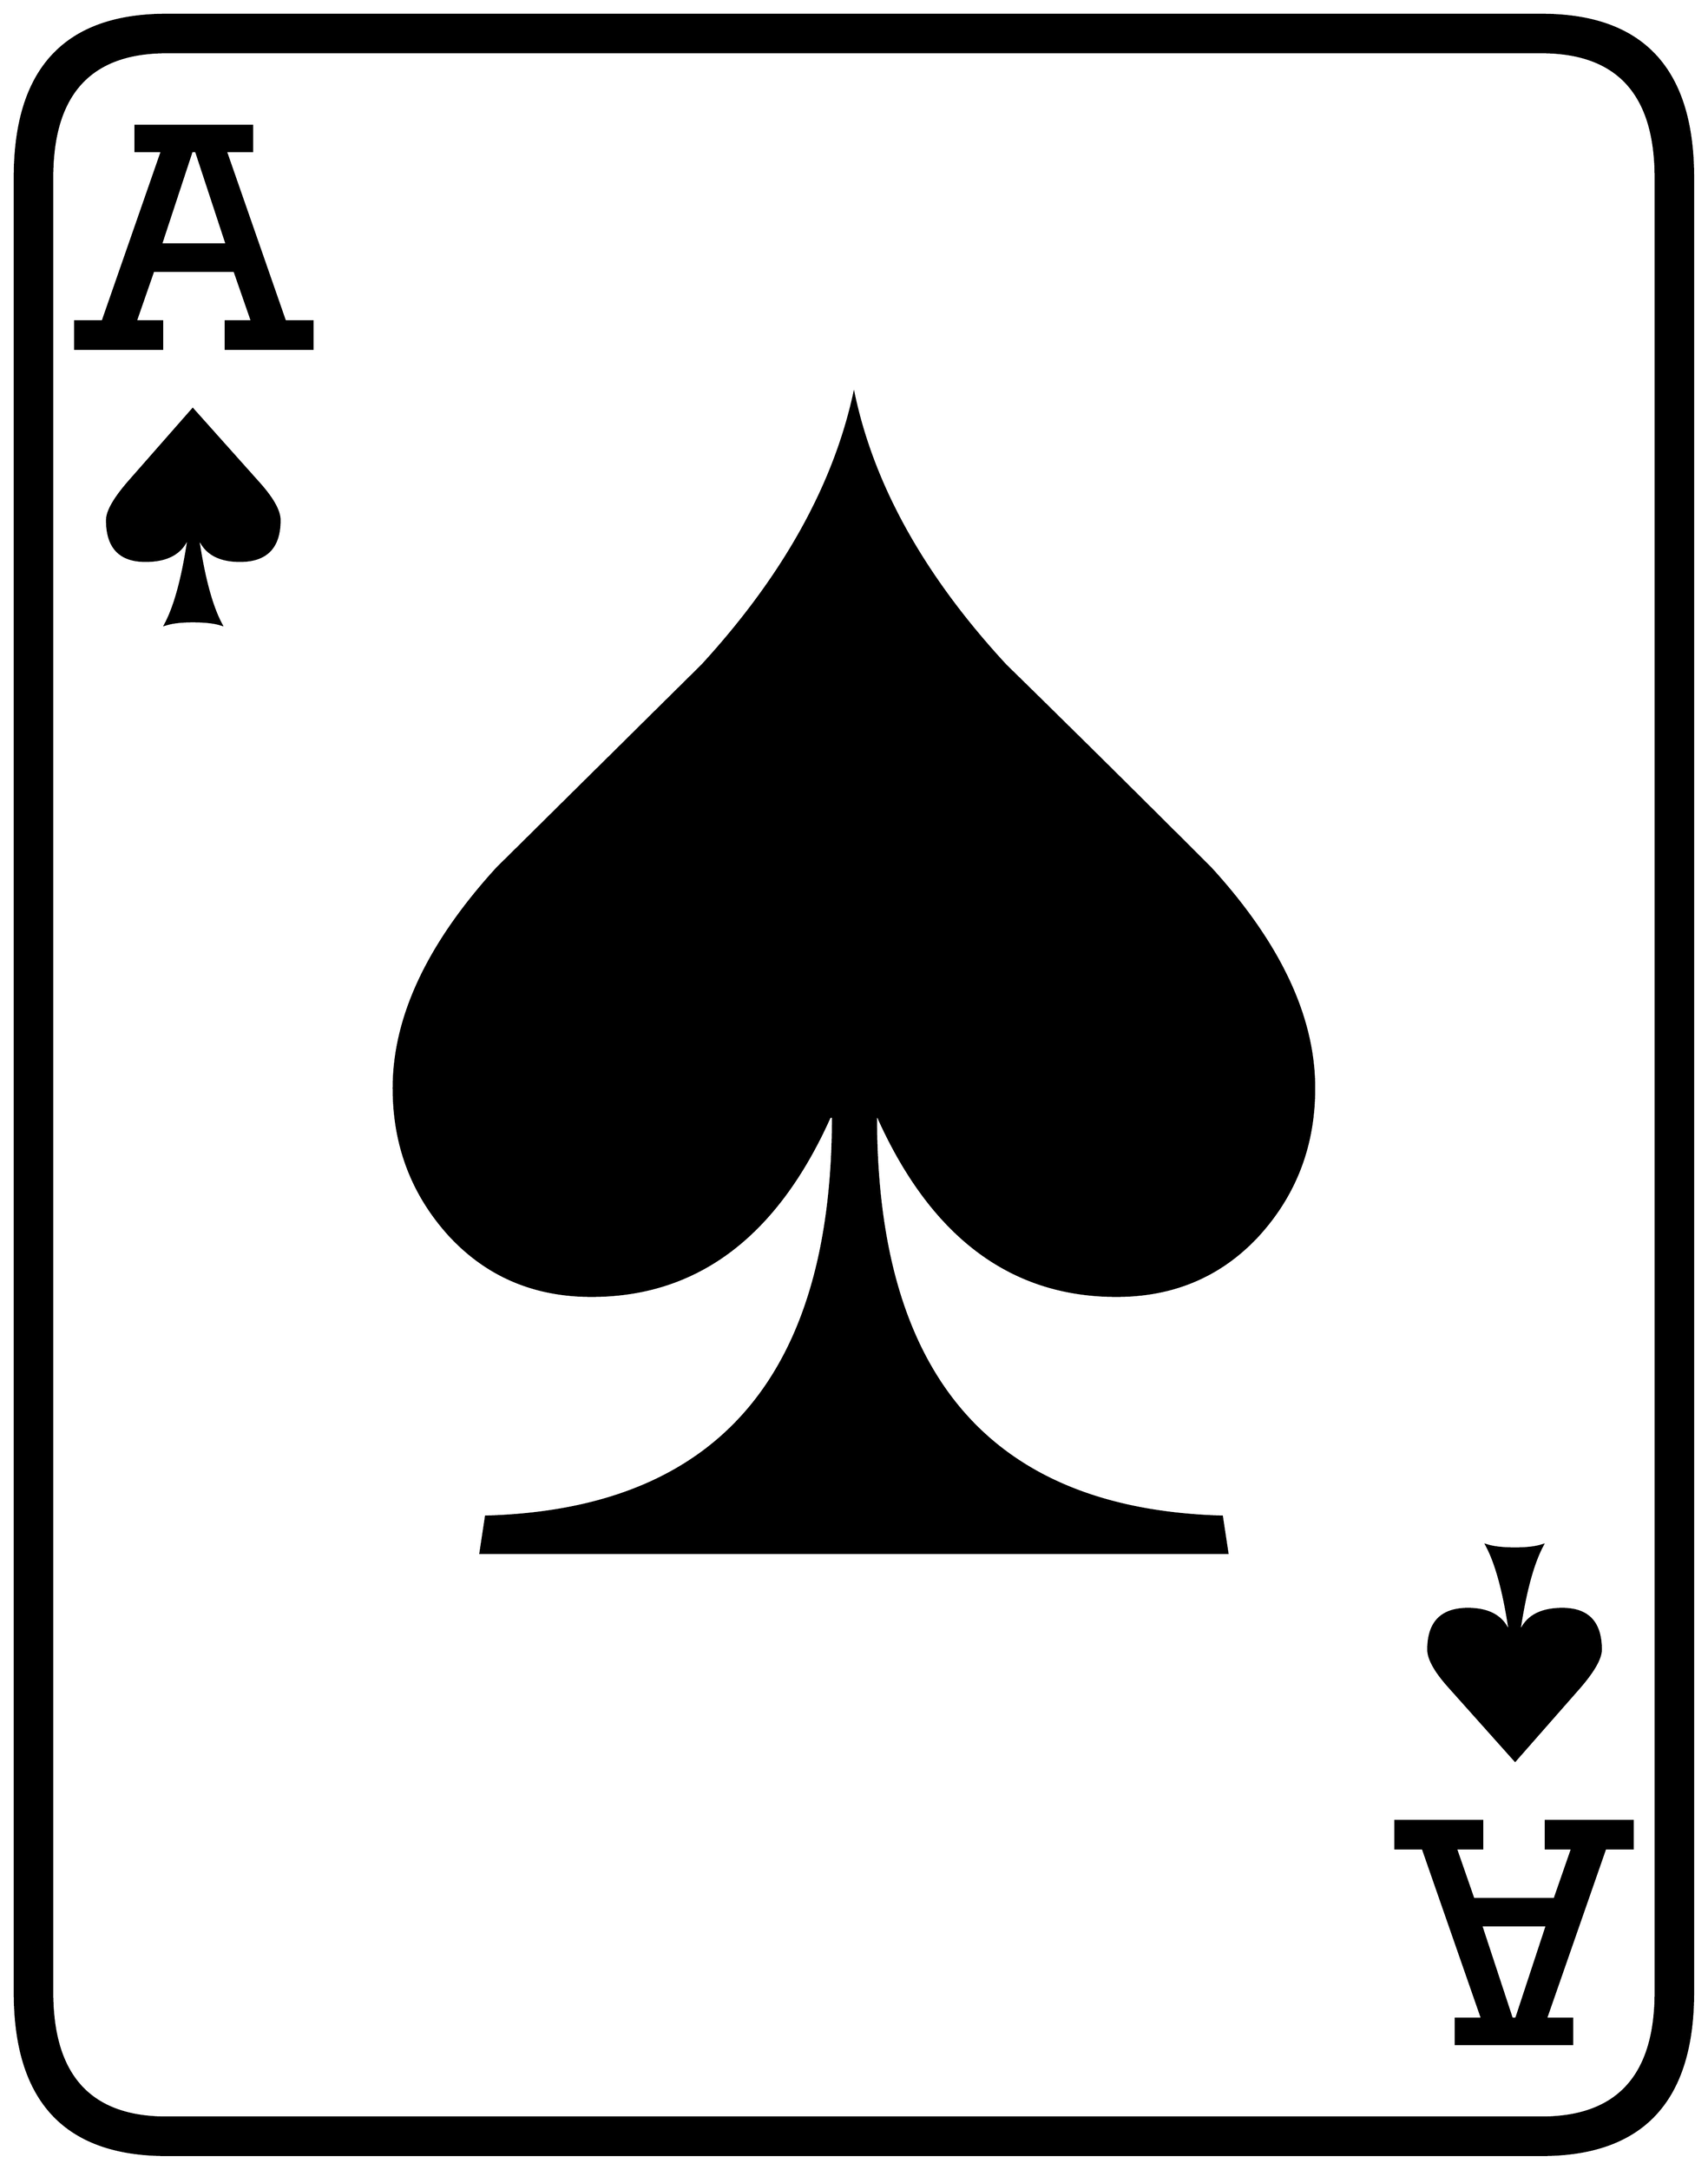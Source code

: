 


\begin{tikzpicture}[y=0.80pt, x=0.80pt, yscale=-1.0, xscale=1.0, inner sep=0pt, outer sep=0pt]
\begin{scope}[shift={(100.0,1706.0)},nonzero rule]
  \path[draw=.,fill=.,line width=1.600pt] (1578.0,244.0) .. controls
    (1578.0,342.667) and (1532.0,392.0) .. (1440.0,392.0) --
    (188.0,392.0) .. controls (96.0,392.0) and (50.0,342.667) ..
    (50.0,244.0) -- (50.0,-1408.0) .. controls (50.0,-1506.667)
    and (96.0,-1556.0) .. (188.0,-1556.0) -- (1440.0,-1556.0) ..
    controls (1532.0,-1556.0) and (1578.0,-1506.667) ..
    (1578.0,-1408.0) -- (1578.0,244.0) -- cycle(1544.0,244.0) --
    (1544.0,-1408.0) .. controls (1544.0,-1484.0) and
    (1509.333,-1522.0) .. (1440.0,-1522.0) -- (188.0,-1522.0) ..
    controls (118.667,-1522.0) and (84.0,-1484.0) ..
    (84.0,-1408.0) -- (84.0,244.0) .. controls (84.0,320.0) and
    (118.667,358.0) .. (188.0,358.0) -- (1440.0,358.0) .. controls
    (1509.333,358.0) and (1544.0,320.0) .. (1544.0,244.0) --
    cycle(321.0,-1252.0) -- (242.0,-1252.0) -- (242.0,-1277.0)
    -- (266.0,-1277.0) -- (250.0,-1323.0) -- (176.0,-1323.0) --
    (160.0,-1277.0) -- (184.0,-1277.0) -- (184.0,-1252.0) --
    (105.0,-1252.0) -- (105.0,-1277.0) -- (130.0,-1277.0) --
    (184.0,-1432.0) -- (160.0,-1432.0) -- (160.0,-1455.0) --
    (266.0,-1455.0) -- (266.0,-1432.0) -- (242.0,-1432.0) --
    (296.0,-1277.0) -- (321.0,-1277.0) -- (321.0,-1252.0) --
    cycle(1233.0,-579.0) .. controls (1233.0,-527.0) and
    (1216.0,-482.333) .. (1182.0,-445.0) .. controls
    (1148.0,-408.333) and (1105.0,-390.0) .. (1053.0,-390.0) ..
    controls (957.0,-390.0) and (884.667,-444.333) .. (836.0,-553.0)
    -- (834.0,-553.0) .. controls (834.0,-316.333) and
    (939.0,-195.0) .. (1149.0,-189.0) -- (1154.0,-156.0) --
    (474.0,-156.0) -- (479.0,-189.0) .. controls (689.667,-195.0)
    and (795.0,-316.333) .. (795.0,-553.0) -- (792.0,-553.0) ..
    controls (743.333,-444.333) and (671.0,-390.0) .. (575.0,-390.0)
    .. controls (523.0,-390.0) and (480.0,-408.333) ..
    (446.0,-445.0) .. controls (412.0,-482.333) and (395.0,-527.0)
    .. (395.0,-579.0) .. controls (395.0,-643.667) and
    (426.333,-710.333) .. (489.0,-779.0) .. controls (551.0,-840.333)
    and (613.333,-902.0) .. (676.0,-964.0) .. controls
    (749.333,-1044.0) and (795.333,-1126.0) .. (814.0,-1210.0) ..
    controls (832.0,-1126.0) and (878.0,-1044.0) ..
    (952.0,-964.0) .. controls (1014.667,-902.667) and
    (1077.0,-841.0) .. (1139.0,-779.0) .. controls
    (1201.667,-710.333) and (1233.0,-643.667) .. (1233.0,-579.0) --
    cycle(1494.0,-68.0) .. controls (1494.0,-60.0) and
    (1487.333,-48.333) .. (1474.0,-33.0) -- (1416.0,33.0) --
    (1357.0,-33.0) .. controls (1343.667,-47.667) and (1337.0,-59.333)
    .. (1337.0,-68.0) .. controls (1337.0,-92.667) and
    (1349.0,-105.0) .. (1373.0,-105.0) .. controls
    (1394.333,-105.0) and (1407.333,-96.333) .. (1412.0,-79.0) ..
    controls (1406.667,-117.667) and (1399.333,-145.667) ..
    (1390.0,-163.0) .. controls (1396.0,-161.0) and
    (1404.667,-160.0) .. (1416.0,-160.0) .. controls
    (1426.667,-160.0) and (1435.0,-161.0) .. (1441.0,-163.0) ..
    controls (1431.667,-145.667) and (1424.333,-117.667) ..
    (1419.0,-79.0) .. controls (1423.667,-96.333) and
    (1437.0,-105.0) .. (1459.0,-105.0) .. controls
    (1482.333,-105.0) and (1494.0,-92.667) .. (1494.0,-68.0) --
    cycle(291.0,-1096.0) .. controls (291.0,-1071.333) and
    (279.0,-1059.0) .. (255.0,-1059.0) .. controls
    (233.667,-1059.0) and (220.667,-1067.667) .. (216.0,-1085.0) ..
    controls (221.333,-1046.333) and (228.667,-1018.333) ..
    (238.0,-1001.0) .. controls (232.0,-1003.0) and
    (223.333,-1004.0) .. (212.0,-1004.0) .. controls
    (201.333,-1004.0) and (193.0,-1003.0) .. (187.0,-1001.0) ..
    controls (196.333,-1018.333) and (203.667,-1046.333) ..
    (209.0,-1085.0) .. controls (204.333,-1067.667) and
    (191.0,-1059.0) .. (169.0,-1059.0) .. controls
    (145.667,-1059.0) and (134.0,-1071.333) .. (134.0,-1096.0) ..
    controls (134.0,-1104.0) and (140.667,-1115.667) ..
    (154.0,-1131.0) -- (212.0,-1197.0) -- (271.0,-1131.0) ..
    controls (284.333,-1116.333) and (291.0,-1104.667) ..
    (291.0,-1096.0) -- cycle(1523.0,113.0) -- (1498.0,113.0) --
    (1444.0,268.0) -- (1468.0,268.0) -- (1468.0,291.0) --
    (1362.0,291.0) -- (1362.0,268.0) -- (1386.0,268.0) --
    (1332.0,113.0) -- (1307.0,113.0) -- (1307.0,88.0) --
    (1386.0,88.0) -- (1386.0,113.0) -- (1362.0,113.0) --
    (1378.0,159.0) -- (1452.0,159.0) -- (1468.0,113.0) --
    (1444.0,113.0) -- (1444.0,88.0) -- (1523.0,88.0) --
    (1523.0,113.0) -- cycle(243.0,-1347.0) -- (215.0,-1432.0) --
    (211.0,-1432.0) -- (183.0,-1347.0) -- (243.0,-1347.0) --
    cycle(1445.0,183.0) -- (1385.0,183.0) -- (1413.0,268.0) --
    (1417.0,268.0) -- (1445.0,183.0) -- cycle;
\end{scope}

\end{tikzpicture}

